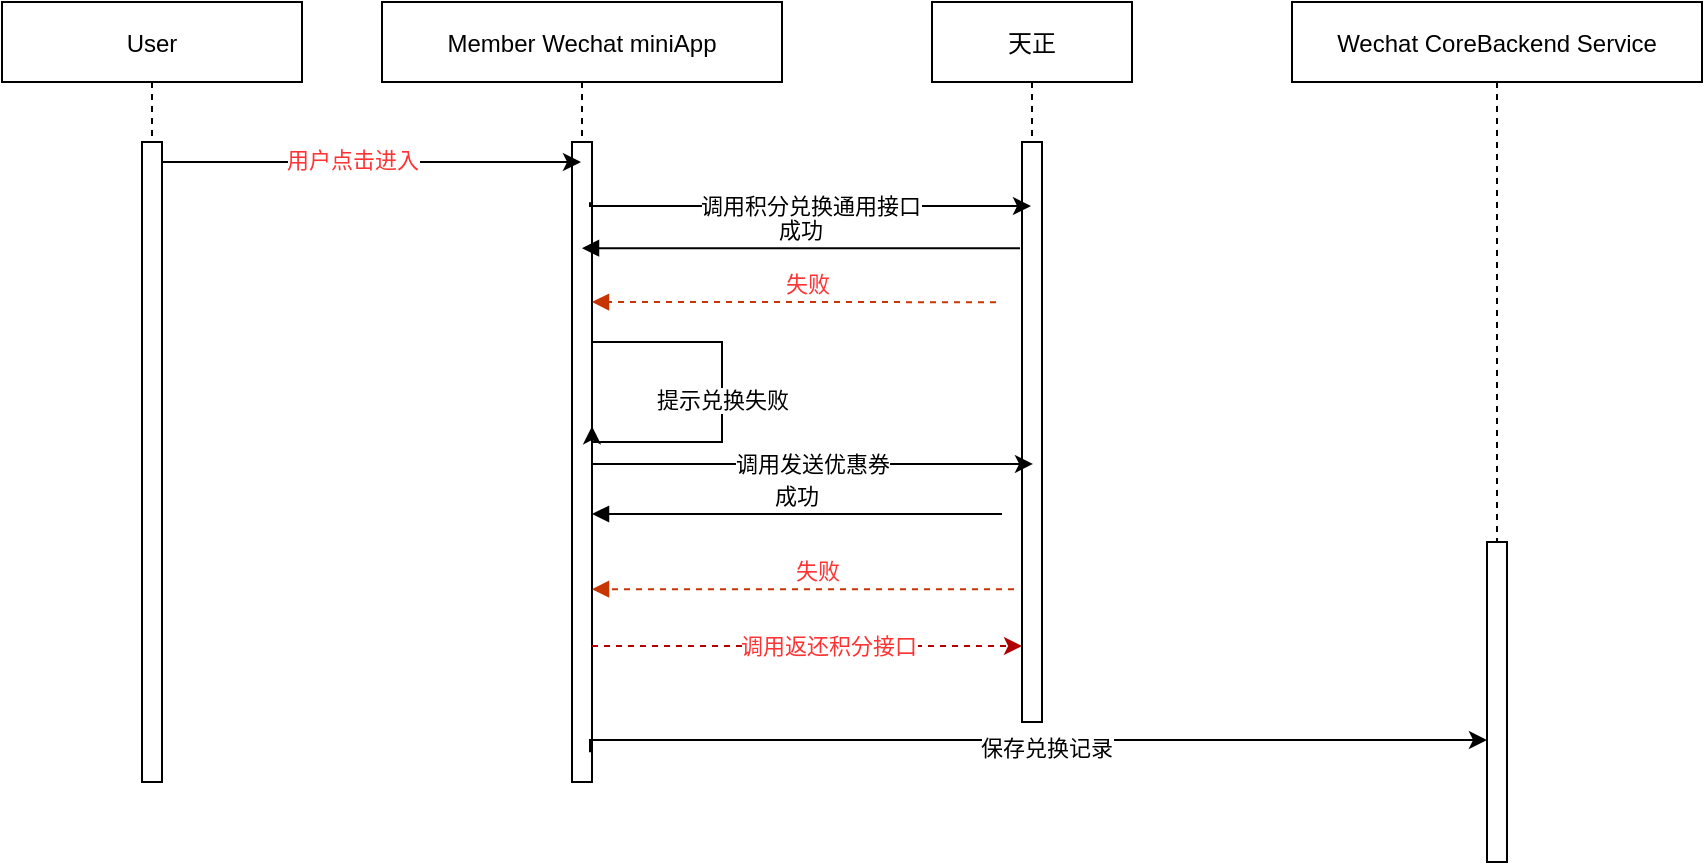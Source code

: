 <mxfile version="20.4.1" type="github">
  <diagram id="kgpKYQtTHZ0yAKxKKP6v" name="Page-1">
    <mxGraphModel dx="2276" dy="737" grid="1" gridSize="10" guides="1" tooltips="1" connect="1" arrows="1" fold="1" page="1" pageScale="1" pageWidth="850" pageHeight="1100" math="0" shadow="0">
      <root>
        <mxCell id="0" />
        <mxCell id="1" parent="0" />
        <mxCell id="3nuBFxr9cyL0pnOWT2aG-1" value="天正" style="shape=umlLifeline;perimeter=lifelinePerimeter;container=1;collapsible=0;recursiveResize=0;rounded=0;shadow=0;strokeWidth=1;" parent="1" vertex="1">
          <mxGeometry x="435" y="110" width="100" height="360" as="geometry" />
        </mxCell>
        <mxCell id="3nuBFxr9cyL0pnOWT2aG-2" value="" style="points=[];perimeter=orthogonalPerimeter;rounded=0;shadow=0;strokeWidth=1;" parent="3nuBFxr9cyL0pnOWT2aG-1" vertex="1">
          <mxGeometry x="45" y="70" width="10" height="290" as="geometry" />
        </mxCell>
        <mxCell id="3nuBFxr9cyL0pnOWT2aG-5" value="Wechat CoreBackend Service" style="shape=umlLifeline;perimeter=lifelinePerimeter;container=1;collapsible=0;recursiveResize=0;rounded=0;shadow=0;strokeWidth=1;" parent="1" vertex="1">
          <mxGeometry x="615" y="110" width="205" height="430" as="geometry" />
        </mxCell>
        <mxCell id="3nuBFxr9cyL0pnOWT2aG-6" value="" style="points=[];perimeter=orthogonalPerimeter;rounded=0;shadow=0;strokeWidth=1;" parent="3nuBFxr9cyL0pnOWT2aG-5" vertex="1">
          <mxGeometry x="97.5" y="270" width="10" height="160" as="geometry" />
        </mxCell>
        <mxCell id="vx5kMfcq3PpO_GCfbXEA-4" value="Member Wechat miniApp" style="shape=umlLifeline;perimeter=lifelinePerimeter;container=1;collapsible=0;recursiveResize=0;rounded=0;shadow=0;strokeWidth=1;" parent="1" vertex="1">
          <mxGeometry x="160" y="110" width="200" height="390" as="geometry" />
        </mxCell>
        <mxCell id="vx5kMfcq3PpO_GCfbXEA-5" value="" style="points=[];perimeter=orthogonalPerimeter;rounded=0;shadow=0;strokeWidth=1;" parent="vx5kMfcq3PpO_GCfbXEA-4" vertex="1">
          <mxGeometry x="95" y="70" width="10" height="320" as="geometry" />
        </mxCell>
        <mxCell id="vx5kMfcq3PpO_GCfbXEA-17" value="成功" style="verticalAlign=bottom;endArrow=block;shadow=0;strokeWidth=1;" parent="vx5kMfcq3PpO_GCfbXEA-4" edge="1">
          <mxGeometry relative="1" as="geometry">
            <mxPoint x="310" y="256" as="sourcePoint" />
            <mxPoint x="105" y="256" as="targetPoint" />
            <Array as="points" />
          </mxGeometry>
        </mxCell>
        <mxCell id="iNYjWxRNE735MqKU-9ce-21" value="失败" style="verticalAlign=bottom;endArrow=block;shadow=0;strokeWidth=1;exitX=-0.4;exitY=0.771;exitDx=0;exitDy=0;exitPerimeter=0;entryX=0.9;entryY=0.578;entryDx=0;entryDy=0;entryPerimeter=0;dashed=1;fillColor=#fa6800;strokeColor=#C73500;fontColor=#FF3333;" edge="1" parent="vx5kMfcq3PpO_GCfbXEA-4">
          <mxGeometry x="-0.07" relative="1" as="geometry">
            <mxPoint x="307" y="150.08" as="sourcePoint" />
            <mxPoint x="105" y="150.0" as="targetPoint" />
            <Array as="points" />
            <mxPoint as="offset" />
          </mxGeometry>
        </mxCell>
        <mxCell id="iNYjWxRNE735MqKU-9ce-22" value="调用发送优惠券" style="edgeStyle=orthogonalEdgeStyle;rounded=0;orthogonalLoop=1;jettySize=auto;html=1;exitX=0.9;exitY=0.094;exitDx=0;exitDy=0;exitPerimeter=0;" edge="1" parent="vx5kMfcq3PpO_GCfbXEA-4">
          <mxGeometry x="0.003" relative="1" as="geometry">
            <Array as="points">
              <mxPoint x="105" y="230.96" />
            </Array>
            <mxPoint as="offset" />
            <mxPoint x="105" y="229.04" as="sourcePoint" />
            <mxPoint x="325.5" y="230.96" as="targetPoint" />
          </mxGeometry>
        </mxCell>
        <mxCell id="iNYjWxRNE735MqKU-9ce-24" value="提示兑换失败" style="edgeStyle=orthogonalEdgeStyle;rounded=0;orthogonalLoop=1;jettySize=auto;html=1;exitX=0.9;exitY=0.094;exitDx=0;exitDy=0;exitPerimeter=0;entryX=1;entryY=0.444;entryDx=0;entryDy=0;entryPerimeter=0;" edge="1" parent="vx5kMfcq3PpO_GCfbXEA-4" target="vx5kMfcq3PpO_GCfbXEA-5">
          <mxGeometry x="0.003" relative="1" as="geometry">
            <Array as="points">
              <mxPoint x="170" y="170" />
              <mxPoint x="170" y="220" />
              <mxPoint x="105" y="220" />
            </Array>
            <mxPoint as="offset" />
            <mxPoint x="105" y="170.0" as="sourcePoint" />
            <mxPoint x="325.5" y="171.92" as="targetPoint" />
          </mxGeometry>
        </mxCell>
        <mxCell id="vx5kMfcq3PpO_GCfbXEA-9" value="调用积分兑换通用接口" style="edgeStyle=orthogonalEdgeStyle;rounded=0;orthogonalLoop=1;jettySize=auto;html=1;exitX=0.9;exitY=0.094;exitDx=0;exitDy=0;exitPerimeter=0;" parent="1" source="vx5kMfcq3PpO_GCfbXEA-5" edge="1">
          <mxGeometry x="0.003" relative="1" as="geometry">
            <Array as="points">
              <mxPoint x="264" y="212" />
            </Array>
            <mxPoint as="offset" />
            <mxPoint x="275" y="212" as="sourcePoint" />
            <mxPoint x="484.5" y="212" as="targetPoint" />
          </mxGeometry>
        </mxCell>
        <mxCell id="vx5kMfcq3PpO_GCfbXEA-18" value="" style="edgeStyle=orthogonalEdgeStyle;rounded=0;orthogonalLoop=1;jettySize=auto;html=1;exitX=0.9;exitY=0.894;exitDx=0;exitDy=0;exitPerimeter=0;" parent="1" edge="1">
          <mxGeometry x="-0.605" y="-110" relative="1" as="geometry">
            <mxPoint x="264" y="485.08" as="sourcePoint" />
            <mxPoint x="712.5" y="479" as="targetPoint" />
            <Array as="points">
              <mxPoint x="490" y="479" />
              <mxPoint x="490" y="479" />
            </Array>
            <mxPoint as="offset" />
          </mxGeometry>
        </mxCell>
        <mxCell id="vx5kMfcq3PpO_GCfbXEA-19" value="保存兑换记录" style="edgeLabel;html=1;align=center;verticalAlign=middle;resizable=0;points=[];" parent="vx5kMfcq3PpO_GCfbXEA-18" vertex="1" connectable="0">
          <mxGeometry x="0.028" y="-4" relative="1" as="geometry">
            <mxPoint as="offset" />
          </mxGeometry>
        </mxCell>
        <mxCell id="iNYjWxRNE735MqKU-9ce-4" value="&lt;font color=&quot;#ff3333&quot;&gt;调用返还积分接口&lt;/font&gt;" style="edgeStyle=orthogonalEdgeStyle;rounded=0;orthogonalLoop=1;jettySize=auto;html=1;dashed=1;fillColor=#e51400;strokeColor=#B20000;" edge="1" parent="1">
          <mxGeometry x="0.092" relative="1" as="geometry">
            <mxPoint x="265" y="432" as="sourcePoint" />
            <mxPoint x="480" y="432" as="targetPoint" />
            <mxPoint as="offset" />
          </mxGeometry>
        </mxCell>
        <mxCell id="iNYjWxRNE735MqKU-9ce-6" value="失败" style="verticalAlign=bottom;endArrow=block;shadow=0;strokeWidth=1;exitX=-0.4;exitY=0.771;exitDx=0;exitDy=0;exitPerimeter=0;dashed=1;fillColor=#fa6800;strokeColor=#C73500;fontColor=#FF3333;" edge="1" parent="1" source="3nuBFxr9cyL0pnOWT2aG-2" target="vx5kMfcq3PpO_GCfbXEA-5">
          <mxGeometry x="-0.07" relative="1" as="geometry">
            <mxPoint x="489" y="289.12" as="sourcePoint" />
            <mxPoint x="345" y="290" as="targetPoint" />
            <Array as="points" />
            <mxPoint as="offset" />
          </mxGeometry>
        </mxCell>
        <mxCell id="vx5kMfcq3PpO_GCfbXEA-15" value="成功" style="verticalAlign=bottom;endArrow=block;shadow=0;strokeWidth=1;exitX=-0.1;exitY=0.413;exitDx=0;exitDy=0;exitPerimeter=0;" parent="1" edge="1" target="vx5kMfcq3PpO_GCfbXEA-4">
          <mxGeometry relative="1" as="geometry">
            <mxPoint x="479" y="233.12" as="sourcePoint" />
            <mxPoint x="280" y="234" as="targetPoint" />
            <Array as="points" />
          </mxGeometry>
        </mxCell>
        <mxCell id="iNYjWxRNE735MqKU-9ce-15" value="User" style="shape=umlLifeline;perimeter=lifelinePerimeter;container=1;collapsible=0;recursiveResize=0;rounded=0;shadow=0;strokeWidth=1;" vertex="1" parent="1">
          <mxGeometry x="-30" y="110" width="150" height="390" as="geometry" />
        </mxCell>
        <mxCell id="iNYjWxRNE735MqKU-9ce-16" value="" style="points=[];perimeter=orthogonalPerimeter;rounded=0;shadow=0;strokeWidth=1;" vertex="1" parent="iNYjWxRNE735MqKU-9ce-15">
          <mxGeometry x="70" y="70" width="10" height="320" as="geometry" />
        </mxCell>
        <mxCell id="iNYjWxRNE735MqKU-9ce-17" value="" style="edgeStyle=orthogonalEdgeStyle;rounded=0;orthogonalLoop=1;jettySize=auto;html=1;" edge="1" parent="1" source="iNYjWxRNE735MqKU-9ce-16" target="vx5kMfcq3PpO_GCfbXEA-4">
          <mxGeometry relative="1" as="geometry">
            <Array as="points">
              <mxPoint x="130" y="190" />
              <mxPoint x="130" y="190" />
            </Array>
          </mxGeometry>
        </mxCell>
        <mxCell id="iNYjWxRNE735MqKU-9ce-20" value="用户点击进入" style="edgeLabel;html=1;align=center;verticalAlign=middle;resizable=0;points=[];fontColor=#FF3333;" vertex="1" connectable="0" parent="iNYjWxRNE735MqKU-9ce-17">
          <mxGeometry x="-0.098" y="1" relative="1" as="geometry">
            <mxPoint as="offset" />
          </mxGeometry>
        </mxCell>
      </root>
    </mxGraphModel>
  </diagram>
</mxfile>
